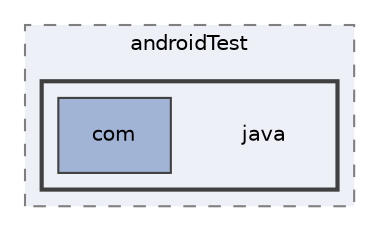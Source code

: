 digraph "C:/Users/Ydrani/AndroidStudioProjects/android_mediatek/app/src/androidTest/java"
{
 // LATEX_PDF_SIZE
  edge [fontname="Helvetica",fontsize="10",labelfontname="Helvetica",labelfontsize="10"];
  node [fontname="Helvetica",fontsize="10",shape=record];
  compound=true
  subgraph clusterdir_5ccbc45840bc5069ef3ac4c88051fd34 {
    graph [ bgcolor="#edf0f7", pencolor="grey50", style="filled,dashed,", label="androidTest", fontname="Helvetica", fontsize="10", URL="dir_5ccbc45840bc5069ef3ac4c88051fd34.html"]
  subgraph clusterdir_9a99e5ede996562401d87fc4dc03817f {
    graph [ bgcolor="#edf0f7", pencolor="grey25", style="filled,bold,", label="", fontname="Helvetica", fontsize="10", URL="dir_9a99e5ede996562401d87fc4dc03817f.html"]
    dir_9a99e5ede996562401d87fc4dc03817f [shape=plaintext, label="java"];
  dir_ac47a1c248249a21f63fb550c790debb [shape=box, label="com", style="filled,", fillcolor="#a2b4d6", color="grey25", URL="dir_ac47a1c248249a21f63fb550c790debb.html"];
  }
  }
}

